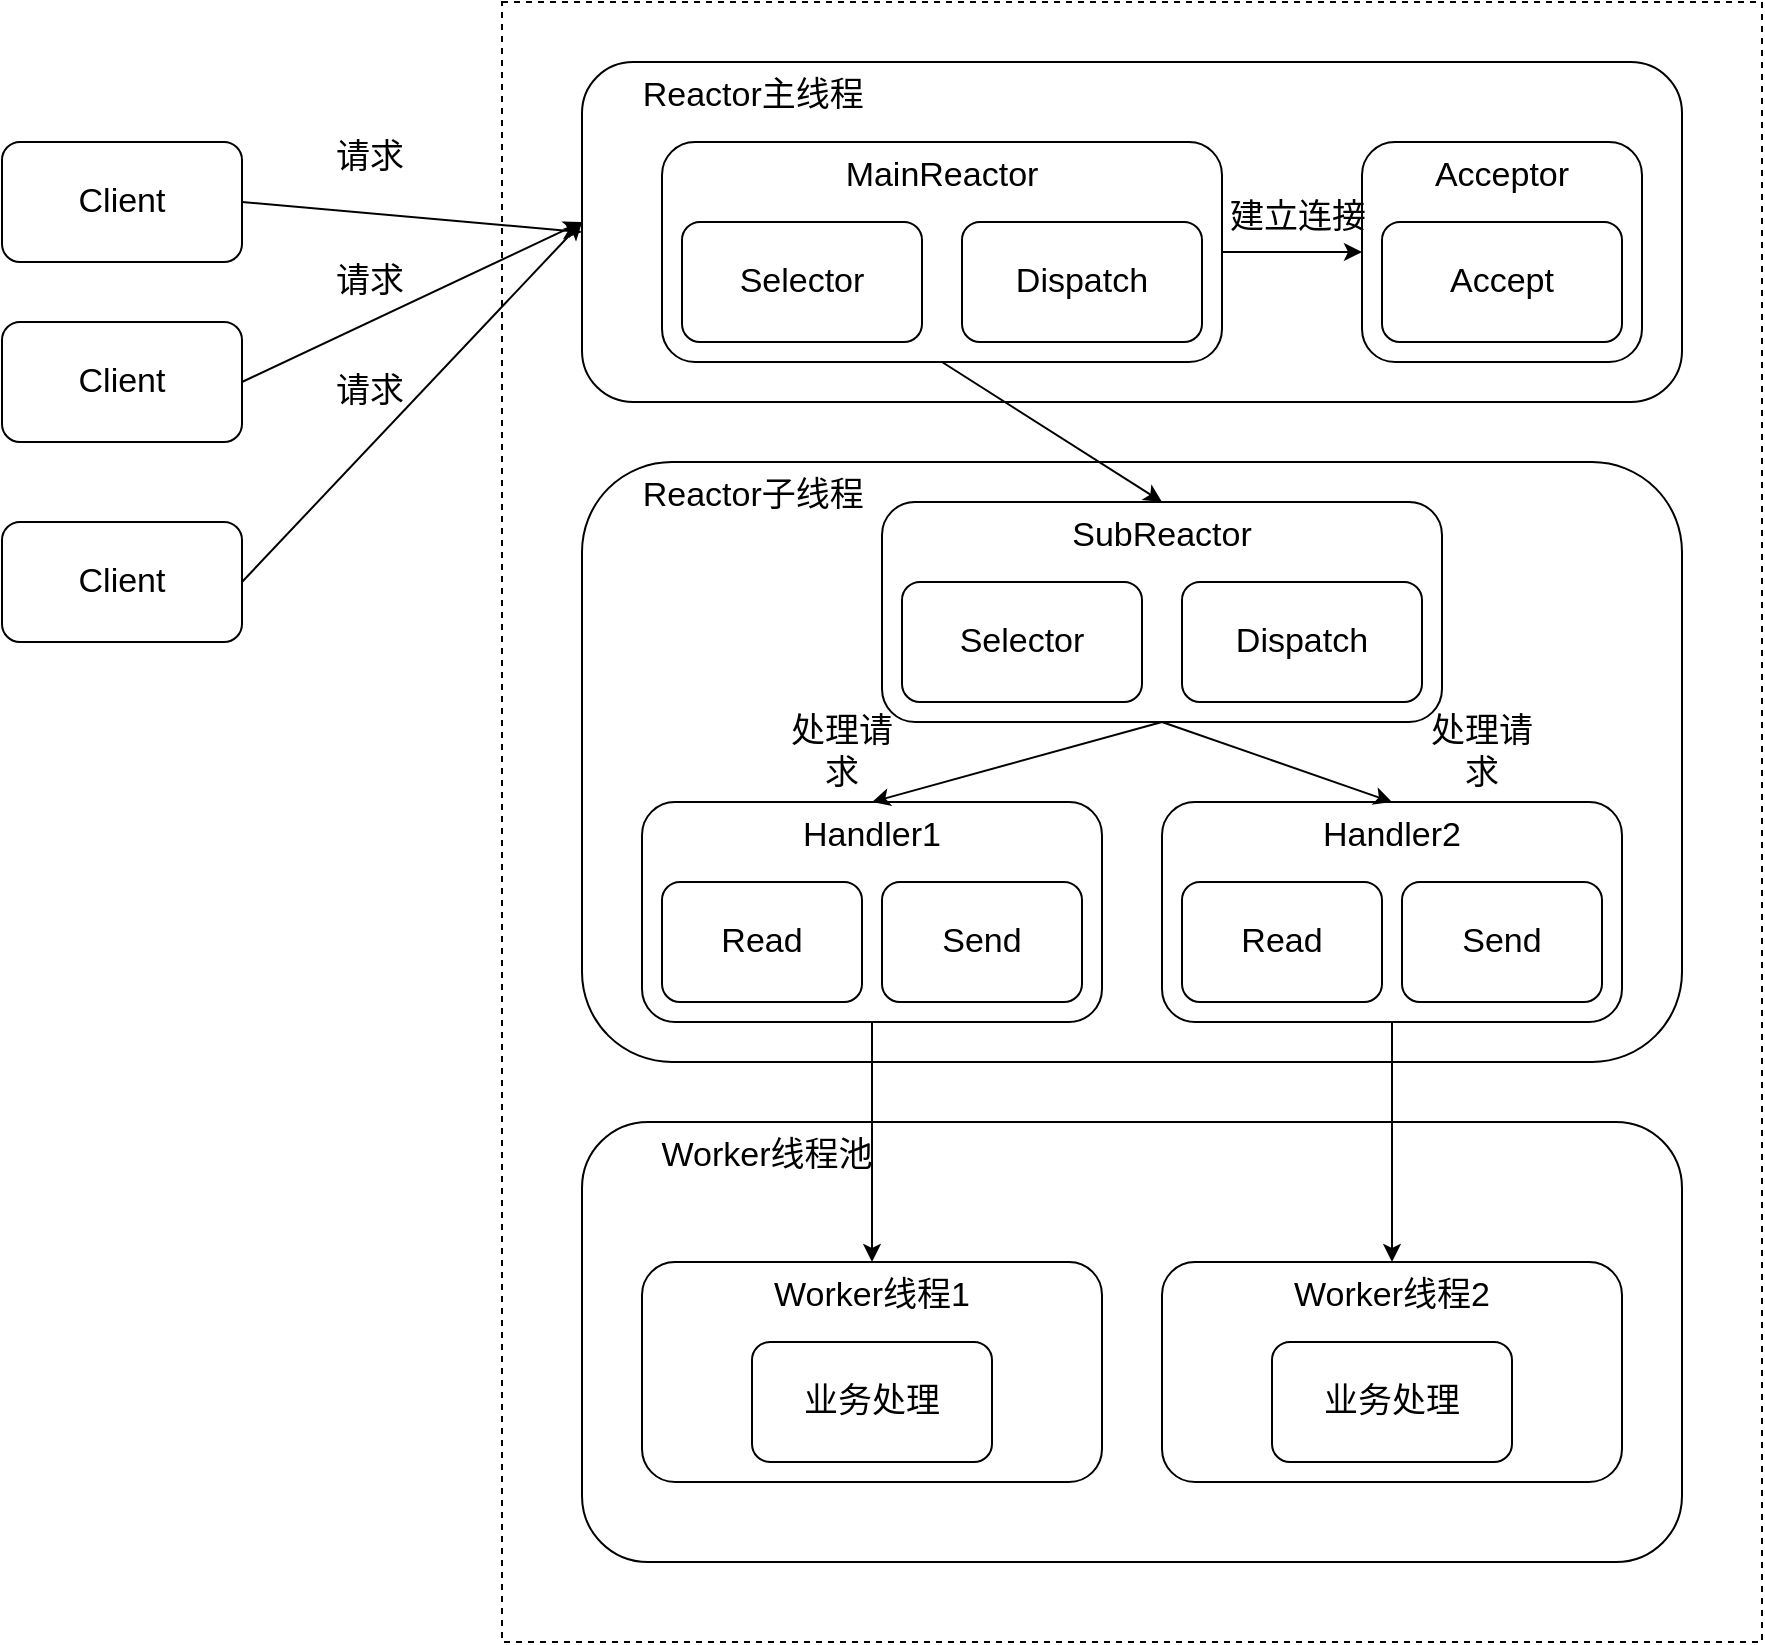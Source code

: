 <mxfile version="22.0.8" type="github">
  <diagram name="第 1 页" id="wLnerqmyWO842I0ShBnf">
    <mxGraphModel dx="1838" dy="1005" grid="1" gridSize="10" guides="1" tooltips="1" connect="1" arrows="1" fold="1" page="1" pageScale="1" pageWidth="827" pageHeight="1169" math="0" shadow="0">
      <root>
        <mxCell id="0" />
        <mxCell id="1" parent="0" />
        <mxCell id="G_-L5LenKZ5gvCPRbsum-1" value="Client" style="rounded=1;whiteSpace=wrap;html=1;fontSize=17;" vertex="1" parent="1">
          <mxGeometry x="260" y="180" width="120" height="60" as="geometry" />
        </mxCell>
        <mxCell id="G_-L5LenKZ5gvCPRbsum-2" value="Client" style="rounded=1;whiteSpace=wrap;html=1;fontSize=17;" vertex="1" parent="1">
          <mxGeometry x="260" y="270" width="120" height="60" as="geometry" />
        </mxCell>
        <mxCell id="G_-L5LenKZ5gvCPRbsum-3" value="Client" style="rounded=1;whiteSpace=wrap;html=1;fontSize=17;" vertex="1" parent="1">
          <mxGeometry x="260" y="370" width="120" height="60" as="geometry" />
        </mxCell>
        <mxCell id="G_-L5LenKZ5gvCPRbsum-4" value="" style="rounded=0;whiteSpace=wrap;html=1;dashed=1;fontSize=17;" vertex="1" parent="1">
          <mxGeometry x="510" y="110" width="630" height="820" as="geometry" />
        </mxCell>
        <mxCell id="G_-L5LenKZ5gvCPRbsum-5" value="&amp;nbsp; &amp;nbsp; &amp;nbsp; Reactor主线程" style="rounded=1;whiteSpace=wrap;html=1;align=left;verticalAlign=top;fontSize=17;" vertex="1" parent="1">
          <mxGeometry x="550" y="140" width="550" height="170" as="geometry" />
        </mxCell>
        <mxCell id="G_-L5LenKZ5gvCPRbsum-6" value="MainReactor" style="rounded=1;whiteSpace=wrap;html=1;verticalAlign=top;fontSize=17;" vertex="1" parent="1">
          <mxGeometry x="590" y="180" width="280" height="110" as="geometry" />
        </mxCell>
        <mxCell id="G_-L5LenKZ5gvCPRbsum-7" value="Selector" style="rounded=1;whiteSpace=wrap;html=1;fontSize=17;" vertex="1" parent="1">
          <mxGeometry x="600" y="220" width="120" height="60" as="geometry" />
        </mxCell>
        <mxCell id="G_-L5LenKZ5gvCPRbsum-8" value="Dispatch" style="rounded=1;whiteSpace=wrap;html=1;fontSize=17;" vertex="1" parent="1">
          <mxGeometry x="740" y="220" width="120" height="60" as="geometry" />
        </mxCell>
        <mxCell id="G_-L5LenKZ5gvCPRbsum-9" value="Acceptor" style="rounded=1;whiteSpace=wrap;html=1;verticalAlign=top;fontSize=17;" vertex="1" parent="1">
          <mxGeometry x="940" y="180" width="140" height="110" as="geometry" />
        </mxCell>
        <mxCell id="G_-L5LenKZ5gvCPRbsum-10" value="Accept" style="rounded=1;whiteSpace=wrap;html=1;fontSize=17;" vertex="1" parent="1">
          <mxGeometry x="950" y="220" width="120" height="60" as="geometry" />
        </mxCell>
        <mxCell id="G_-L5LenKZ5gvCPRbsum-13" value="" style="endArrow=classic;html=1;rounded=0;entryX=0;entryY=0.5;entryDx=0;entryDy=0;exitX=1;exitY=0.5;exitDx=0;exitDy=0;fontSize=17;" edge="1" parent="1" source="G_-L5LenKZ5gvCPRbsum-6" target="G_-L5LenKZ5gvCPRbsum-9">
          <mxGeometry width="50" height="50" relative="1" as="geometry">
            <mxPoint x="390" y="460" as="sourcePoint" />
            <mxPoint x="440" y="410" as="targetPoint" />
          </mxGeometry>
        </mxCell>
        <mxCell id="G_-L5LenKZ5gvCPRbsum-14" value="建立连接" style="text;html=1;strokeColor=none;fillColor=none;align=center;verticalAlign=middle;whiteSpace=wrap;rounded=0;fontSize=17;" vertex="1" parent="1">
          <mxGeometry x="868" y="203" width="80" height="30" as="geometry" />
        </mxCell>
        <mxCell id="G_-L5LenKZ5gvCPRbsum-15" value="" style="endArrow=classic;html=1;rounded=0;entryX=0;entryY=0.5;entryDx=0;entryDy=0;exitX=1;exitY=0.5;exitDx=0;exitDy=0;fontSize=17;" edge="1" parent="1" source="G_-L5LenKZ5gvCPRbsum-1" target="G_-L5LenKZ5gvCPRbsum-5">
          <mxGeometry width="50" height="50" relative="1" as="geometry">
            <mxPoint x="460" y="300" as="sourcePoint" />
            <mxPoint x="510" y="250" as="targetPoint" />
          </mxGeometry>
        </mxCell>
        <mxCell id="G_-L5LenKZ5gvCPRbsum-16" value="" style="endArrow=classic;html=1;rounded=0;exitX=1;exitY=0.5;exitDx=0;exitDy=0;fontSize=17;" edge="1" parent="1" source="G_-L5LenKZ5gvCPRbsum-2">
          <mxGeometry width="50" height="50" relative="1" as="geometry">
            <mxPoint x="450" y="320" as="sourcePoint" />
            <mxPoint x="550" y="220" as="targetPoint" />
          </mxGeometry>
        </mxCell>
        <mxCell id="G_-L5LenKZ5gvCPRbsum-17" value="" style="endArrow=classic;html=1;rounded=0;exitX=1;exitY=0.5;exitDx=0;exitDy=0;fontSize=17;" edge="1" parent="1" source="G_-L5LenKZ5gvCPRbsum-3">
          <mxGeometry width="50" height="50" relative="1" as="geometry">
            <mxPoint x="430" y="370" as="sourcePoint" />
            <mxPoint x="550" y="220" as="targetPoint" />
          </mxGeometry>
        </mxCell>
        <mxCell id="G_-L5LenKZ5gvCPRbsum-18" value="请求" style="text;html=1;strokeColor=none;fillColor=none;align=center;verticalAlign=middle;whiteSpace=wrap;rounded=0;fontSize=17;" vertex="1" parent="1">
          <mxGeometry x="414" y="173" width="60" height="30" as="geometry" />
        </mxCell>
        <mxCell id="G_-L5LenKZ5gvCPRbsum-19" value="请求" style="text;html=1;strokeColor=none;fillColor=none;align=center;verticalAlign=middle;whiteSpace=wrap;rounded=0;fontSize=17;" vertex="1" parent="1">
          <mxGeometry x="414" y="235" width="60" height="30" as="geometry" />
        </mxCell>
        <mxCell id="G_-L5LenKZ5gvCPRbsum-20" value="请求" style="text;html=1;strokeColor=none;fillColor=none;align=center;verticalAlign=middle;whiteSpace=wrap;rounded=0;fontSize=17;" vertex="1" parent="1">
          <mxGeometry x="414" y="290" width="60" height="30" as="geometry" />
        </mxCell>
        <mxCell id="G_-L5LenKZ5gvCPRbsum-21" value="&amp;nbsp; &amp;nbsp; &amp;nbsp; Reactor子线程" style="rounded=1;whiteSpace=wrap;html=1;align=left;verticalAlign=top;fontSize=17;" vertex="1" parent="1">
          <mxGeometry x="550" y="340" width="550" height="300" as="geometry" />
        </mxCell>
        <mxCell id="G_-L5LenKZ5gvCPRbsum-22" value="SubReactor" style="rounded=1;whiteSpace=wrap;html=1;verticalAlign=top;fontSize=17;" vertex="1" parent="1">
          <mxGeometry x="700" y="360" width="280" height="110" as="geometry" />
        </mxCell>
        <mxCell id="G_-L5LenKZ5gvCPRbsum-23" value="Selector" style="rounded=1;whiteSpace=wrap;html=1;fontSize=17;" vertex="1" parent="1">
          <mxGeometry x="710" y="400" width="120" height="60" as="geometry" />
        </mxCell>
        <mxCell id="G_-L5LenKZ5gvCPRbsum-24" value="Dispatch" style="rounded=1;whiteSpace=wrap;html=1;fontSize=17;" vertex="1" parent="1">
          <mxGeometry x="850" y="400" width="120" height="60" as="geometry" />
        </mxCell>
        <mxCell id="G_-L5LenKZ5gvCPRbsum-25" value="Handler1" style="rounded=1;whiteSpace=wrap;html=1;verticalAlign=top;fontSize=17;" vertex="1" parent="1">
          <mxGeometry x="580" y="510" width="230" height="110" as="geometry" />
        </mxCell>
        <mxCell id="G_-L5LenKZ5gvCPRbsum-26" value="Read" style="rounded=1;whiteSpace=wrap;html=1;fontSize=17;" vertex="1" parent="1">
          <mxGeometry x="590" y="550" width="100" height="60" as="geometry" />
        </mxCell>
        <mxCell id="G_-L5LenKZ5gvCPRbsum-27" value="Send" style="rounded=1;whiteSpace=wrap;html=1;fontSize=17;" vertex="1" parent="1">
          <mxGeometry x="700" y="550" width="100" height="60" as="geometry" />
        </mxCell>
        <mxCell id="G_-L5LenKZ5gvCPRbsum-37" value="Handler2" style="rounded=1;whiteSpace=wrap;html=1;verticalAlign=top;fontSize=17;" vertex="1" parent="1">
          <mxGeometry x="840" y="510" width="230" height="110" as="geometry" />
        </mxCell>
        <mxCell id="G_-L5LenKZ5gvCPRbsum-38" value="Read" style="rounded=1;whiteSpace=wrap;html=1;fontSize=17;" vertex="1" parent="1">
          <mxGeometry x="850" y="550" width="100" height="60" as="geometry" />
        </mxCell>
        <mxCell id="G_-L5LenKZ5gvCPRbsum-39" value="Send" style="rounded=1;whiteSpace=wrap;html=1;fontSize=17;" vertex="1" parent="1">
          <mxGeometry x="960" y="550" width="100" height="60" as="geometry" />
        </mxCell>
        <mxCell id="G_-L5LenKZ5gvCPRbsum-40" value="" style="endArrow=classic;html=1;rounded=0;entryX=0.5;entryY=0;entryDx=0;entryDy=0;exitX=0.5;exitY=1;exitDx=0;exitDy=0;fontSize=17;" edge="1" parent="1" source="G_-L5LenKZ5gvCPRbsum-22" target="G_-L5LenKZ5gvCPRbsum-25">
          <mxGeometry width="50" height="50" relative="1" as="geometry">
            <mxPoint x="400" y="590" as="sourcePoint" />
            <mxPoint x="450" y="540" as="targetPoint" />
          </mxGeometry>
        </mxCell>
        <mxCell id="G_-L5LenKZ5gvCPRbsum-41" value="" style="endArrow=classic;html=1;rounded=0;entryX=0.5;entryY=0;entryDx=0;entryDy=0;fontSize=17;" edge="1" parent="1" target="G_-L5LenKZ5gvCPRbsum-37">
          <mxGeometry width="50" height="50" relative="1" as="geometry">
            <mxPoint x="840" y="470" as="sourcePoint" />
            <mxPoint x="390" y="570" as="targetPoint" />
          </mxGeometry>
        </mxCell>
        <mxCell id="G_-L5LenKZ5gvCPRbsum-42" value="处理请求" style="text;html=1;strokeColor=none;fillColor=none;align=center;verticalAlign=middle;whiteSpace=wrap;rounded=0;fontSize=17;" vertex="1" parent="1">
          <mxGeometry x="650" y="470" width="60" height="30" as="geometry" />
        </mxCell>
        <mxCell id="G_-L5LenKZ5gvCPRbsum-43" value="处理请求" style="text;html=1;strokeColor=none;fillColor=none;align=center;verticalAlign=middle;whiteSpace=wrap;rounded=0;fontSize=17;" vertex="1" parent="1">
          <mxGeometry x="970" y="470" width="60" height="30" as="geometry" />
        </mxCell>
        <mxCell id="G_-L5LenKZ5gvCPRbsum-44" value="" style="endArrow=classic;html=1;rounded=0;entryX=0.5;entryY=0;entryDx=0;entryDy=0;exitX=0.5;exitY=1;exitDx=0;exitDy=0;fontSize=17;" edge="1" parent="1" source="G_-L5LenKZ5gvCPRbsum-6" target="G_-L5LenKZ5gvCPRbsum-22">
          <mxGeometry width="50" height="50" relative="1" as="geometry">
            <mxPoint x="470" y="410" as="sourcePoint" />
            <mxPoint x="520" y="360" as="targetPoint" />
          </mxGeometry>
        </mxCell>
        <mxCell id="G_-L5LenKZ5gvCPRbsum-45" value="&amp;nbsp; &amp;nbsp; &amp;nbsp; &amp;nbsp; Worker线程池" style="rounded=1;whiteSpace=wrap;html=1;align=left;verticalAlign=top;fontSize=17;" vertex="1" parent="1">
          <mxGeometry x="550" y="670" width="550" height="220" as="geometry" />
        </mxCell>
        <mxCell id="G_-L5LenKZ5gvCPRbsum-46" value="Worker线程1" style="rounded=1;whiteSpace=wrap;html=1;verticalAlign=top;fontSize=17;" vertex="1" parent="1">
          <mxGeometry x="580" y="740" width="230" height="110" as="geometry" />
        </mxCell>
        <mxCell id="G_-L5LenKZ5gvCPRbsum-47" value="Worker线程2" style="rounded=1;whiteSpace=wrap;html=1;verticalAlign=top;fontSize=17;" vertex="1" parent="1">
          <mxGeometry x="840" y="740" width="230" height="110" as="geometry" />
        </mxCell>
        <mxCell id="G_-L5LenKZ5gvCPRbsum-48" value="业务处理" style="rounded=1;whiteSpace=wrap;html=1;fontSize=17;" vertex="1" parent="1">
          <mxGeometry x="635" y="780" width="120" height="60" as="geometry" />
        </mxCell>
        <mxCell id="G_-L5LenKZ5gvCPRbsum-49" value="业务处理" style="rounded=1;whiteSpace=wrap;html=1;fontSize=17;" vertex="1" parent="1">
          <mxGeometry x="895" y="780" width="120" height="60" as="geometry" />
        </mxCell>
        <mxCell id="G_-L5LenKZ5gvCPRbsum-50" value="" style="endArrow=classic;html=1;rounded=0;entryX=0.5;entryY=0;entryDx=0;entryDy=0;exitX=0.5;exitY=1;exitDx=0;exitDy=0;fontSize=17;" edge="1" parent="1" source="G_-L5LenKZ5gvCPRbsum-25" target="G_-L5LenKZ5gvCPRbsum-46">
          <mxGeometry width="50" height="50" relative="1" as="geometry">
            <mxPoint x="660" y="740" as="sourcePoint" />
            <mxPoint x="710" y="690" as="targetPoint" />
          </mxGeometry>
        </mxCell>
        <mxCell id="G_-L5LenKZ5gvCPRbsum-51" value="" style="endArrow=classic;html=1;rounded=0;entryX=0.5;entryY=0;entryDx=0;entryDy=0;fontSize=17;" edge="1" parent="1" source="G_-L5LenKZ5gvCPRbsum-37" target="G_-L5LenKZ5gvCPRbsum-47">
          <mxGeometry width="50" height="50" relative="1" as="geometry">
            <mxPoint x="420" y="750" as="sourcePoint" />
            <mxPoint x="470" y="700" as="targetPoint" />
          </mxGeometry>
        </mxCell>
      </root>
    </mxGraphModel>
  </diagram>
</mxfile>
